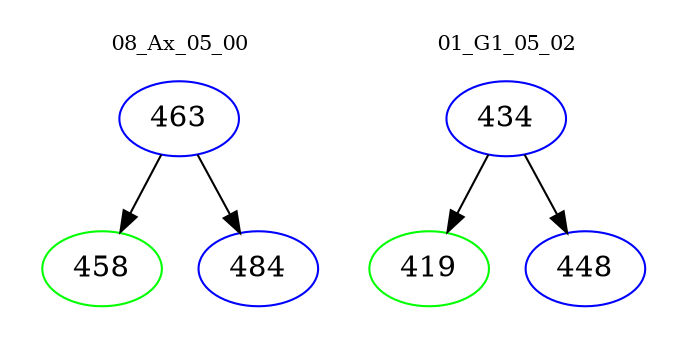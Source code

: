 digraph{
subgraph cluster_0 {
color = white
label = "08_Ax_05_00";
fontsize=10;
T0_463 [label="463", color="blue"]
T0_463 -> T0_458 [color="black"]
T0_458 [label="458", color="green"]
T0_463 -> T0_484 [color="black"]
T0_484 [label="484", color="blue"]
}
subgraph cluster_1 {
color = white
label = "01_G1_05_02";
fontsize=10;
T1_434 [label="434", color="blue"]
T1_434 -> T1_419 [color="black"]
T1_419 [label="419", color="green"]
T1_434 -> T1_448 [color="black"]
T1_448 [label="448", color="blue"]
}
}
